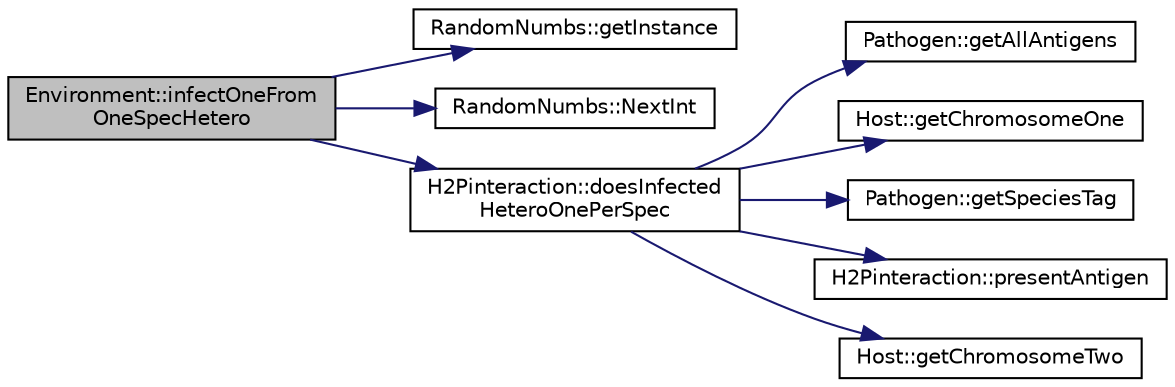 digraph "Environment::infectOneFromOneSpecHetero"
{
  edge [fontname="Helvetica",fontsize="10",labelfontname="Helvetica",labelfontsize="10"];
  node [fontname="Helvetica",fontsize="10",shape=record];
  rankdir="LR";
  Node1 [label="Environment::infectOneFrom\lOneSpecHetero",height=0.2,width=0.4,color="black", fillcolor="grey75", style="filled", fontcolor="black"];
  Node1 -> Node2 [color="midnightblue",fontsize="10",style="solid",fontname="Helvetica"];
  Node2 [label="RandomNumbs::getInstance",height=0.2,width=0.4,color="black", fillcolor="white", style="filled",URL="$class_random_numbs.html#a364c415e5105061274013a1e68576a64",tooltip="Core method. Gets the instance of a singleton class. "];
  Node1 -> Node3 [color="midnightblue",fontsize="10",style="solid",fontname="Helvetica"];
  Node3 [label="RandomNumbs::NextInt",height=0.2,width=0.4,color="black", fillcolor="white", style="filled",URL="$class_random_numbs.html#a301ebb1a7c447763903f925a634da605",tooltip="Core method. Generates one integer random number from a given interval with an uniform distribution..."];
  Node1 -> Node4 [color="midnightblue",fontsize="10",style="solid",fontname="Helvetica"];
  Node4 [label="H2Pinteraction::doesInfected\lHeteroOnePerSpec",height=0.2,width=0.4,color="black", fillcolor="white", style="filled",URL="$class_h2_pinteraction.html#a46703648dcef05c6478d6249aeadd2c8",tooltip="Core method. Checks if a host gets infected with a pathogen. Heterozygote has an advantage here over ..."];
  Node4 -> Node5 [color="midnightblue",fontsize="10",style="solid",fontname="Helvetica"];
  Node5 [label="Pathogen::getAllAntigens",height=0.2,width=0.4,color="black", fillcolor="white", style="filled",URL="$class_pathogen.html#a87ddcd5dc3951338533cc35b5b2d059c",tooltip="Core method. Fetches the pathogene&#39;s antigens. "];
  Node4 -> Node6 [color="midnightblue",fontsize="10",style="solid",fontname="Helvetica"];
  Node6 [label="Host::getChromosomeOne",height=0.2,width=0.4,color="black", fillcolor="white", style="filled",URL="$class_host.html#ac387176ba203f6aa1f20610f5679385a",tooltip="Core method. Returns the first chromosome. "];
  Node4 -> Node7 [color="midnightblue",fontsize="10",style="solid",fontname="Helvetica"];
  Node7 [label="Pathogen::getSpeciesTag",height=0.2,width=0.4,color="black", fillcolor="white", style="filled",URL="$class_pathogen.html#ada9e5929d6736f63377f0625153b224b",tooltip="Core method. Fetches a species tag. "];
  Node4 -> Node8 [color="midnightblue",fontsize="10",style="solid",fontname="Helvetica"];
  Node8 [label="H2Pinteraction::presentAntigen",height=0.2,width=0.4,color="black", fillcolor="white", style="filled",URL="$class_h2_pinteraction.html#ae63bc3afa414686c4c7d9a500f3d4a53",tooltip="Core method. Checks if the antigen is presented by a given MHC. "];
  Node4 -> Node9 [color="midnightblue",fontsize="10",style="solid",fontname="Helvetica"];
  Node9 [label="Host::getChromosomeTwo",height=0.2,width=0.4,color="black", fillcolor="white", style="filled",URL="$class_host.html#aa5afa38408ebba644f56667364213f0d",tooltip="Core method. Returns the first chromosome. "];
}
